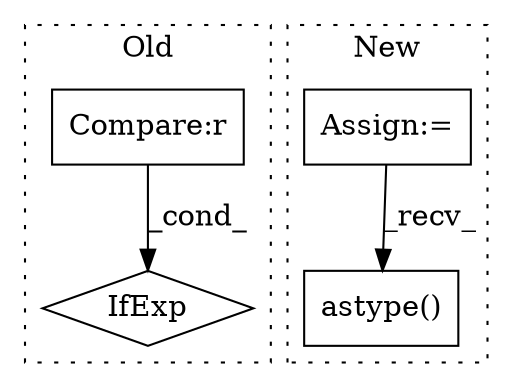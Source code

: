 digraph G {
subgraph cluster0 {
1 [label="IfExp" a="51" s="26204,26230" l="4,6" shape="diamond"];
3 [label="Compare:r" a="40" s="26208" l="22" shape="box"];
label = "Old";
style="dotted";
}
subgraph cluster1 {
2 [label="astype()" a="75" s="25901,25952" l="48,1" shape="box"];
4 [label="Assign:=" a="68" s="24888" l="3" shape="box"];
label = "New";
style="dotted";
}
3 -> 1 [label="_cond_"];
4 -> 2 [label="_recv_"];
}